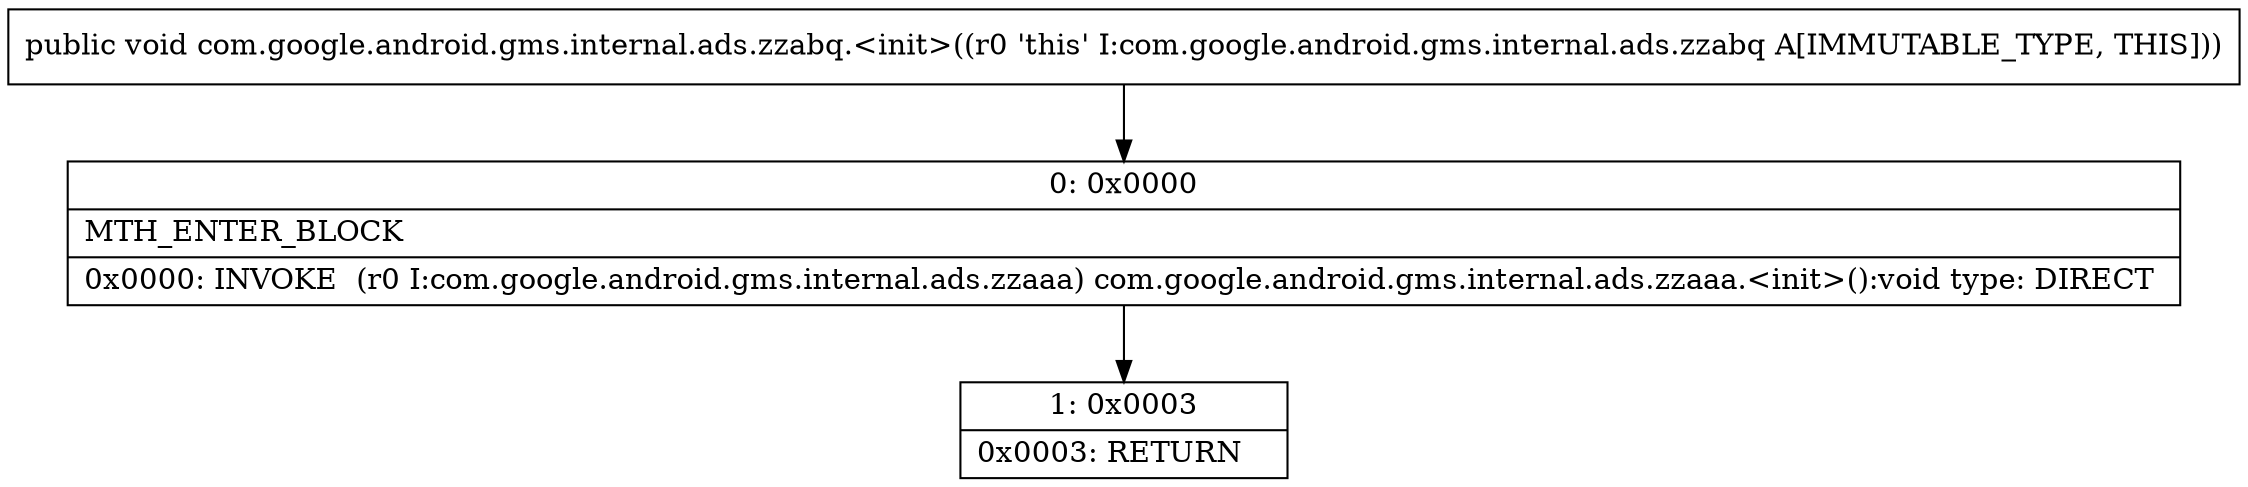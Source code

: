 digraph "CFG forcom.google.android.gms.internal.ads.zzabq.\<init\>()V" {
Node_0 [shape=record,label="{0\:\ 0x0000|MTH_ENTER_BLOCK\l|0x0000: INVOKE  (r0 I:com.google.android.gms.internal.ads.zzaaa) com.google.android.gms.internal.ads.zzaaa.\<init\>():void type: DIRECT \l}"];
Node_1 [shape=record,label="{1\:\ 0x0003|0x0003: RETURN   \l}"];
MethodNode[shape=record,label="{public void com.google.android.gms.internal.ads.zzabq.\<init\>((r0 'this' I:com.google.android.gms.internal.ads.zzabq A[IMMUTABLE_TYPE, THIS])) }"];
MethodNode -> Node_0;
Node_0 -> Node_1;
}

